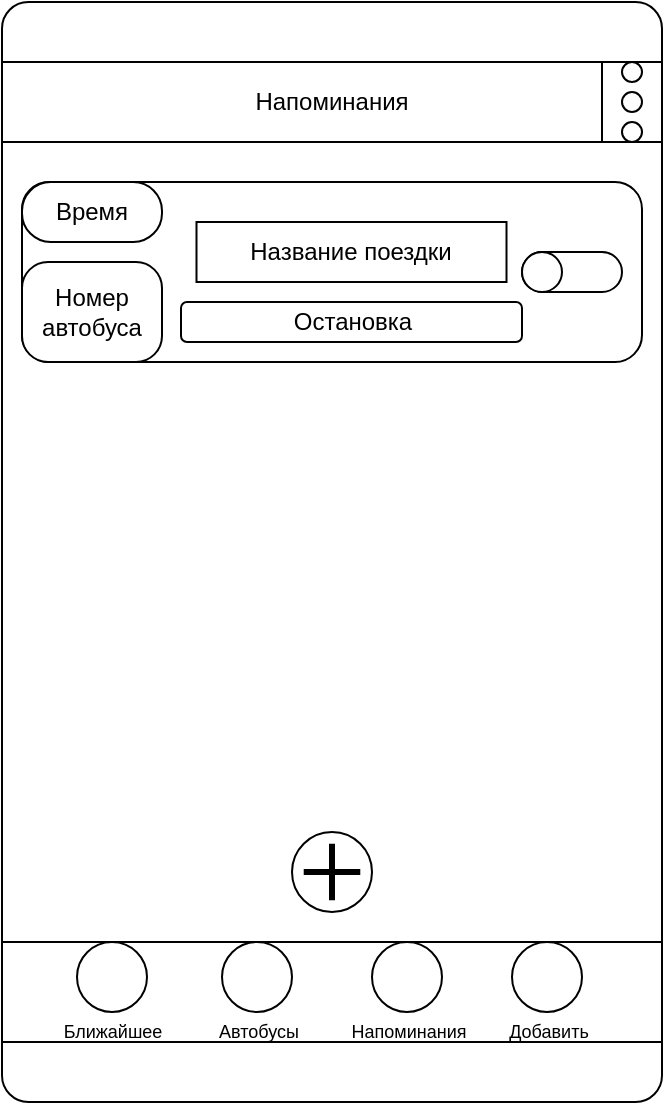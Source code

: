 <mxfile version="20.6.0"><diagram id="h0MvNykx9WNqWDkKzryS" name="Напоминания"><mxGraphModel dx="997" dy="579" grid="1" gridSize="10" guides="1" tooltips="1" connect="1" arrows="1" fold="1" page="1" pageScale="1" pageWidth="827" pageHeight="1169" math="0" shadow="0"><root><mxCell id="0"/><mxCell id="1" parent="0"/><mxCell id="N_iDdNg4ZClv5fEzShKm-1" value="" style="rounded=1;whiteSpace=wrap;html=1;arcSize=4;" vertex="1" parent="1"><mxGeometry x="230" y="10" width="330" height="550" as="geometry"/></mxCell><mxCell id="N_iDdNg4ZClv5fEzShKm-15" value="Напоминания" style="rounded=0;whiteSpace=wrap;html=1;" vertex="1" parent="1"><mxGeometry x="230" y="40" width="330" height="40" as="geometry"/></mxCell><mxCell id="N_iDdNg4ZClv5fEzShKm-18" value="" style="group" vertex="1" connectable="0" parent="1"><mxGeometry x="240" y="100" width="310" height="90" as="geometry"/></mxCell><mxCell id="N_iDdNg4ZClv5fEzShKm-2" value="" style="rounded=1;whiteSpace=wrap;html=1;" vertex="1" parent="N_iDdNg4ZClv5fEzShKm-18"><mxGeometry width="310" height="90" as="geometry"/></mxCell><mxCell id="N_iDdNg4ZClv5fEzShKm-3" value="" style="rounded=1;whiteSpace=wrap;html=1;arcSize=50;" vertex="1" parent="N_iDdNg4ZClv5fEzShKm-18"><mxGeometry x="250" y="35" width="50" height="20" as="geometry"/></mxCell><mxCell id="N_iDdNg4ZClv5fEzShKm-4" value="" style="ellipse;whiteSpace=wrap;html=1;" vertex="1" parent="N_iDdNg4ZClv5fEzShKm-18"><mxGeometry x="250" y="35" width="20" height="20" as="geometry"/></mxCell><mxCell id="N_iDdNg4ZClv5fEzShKm-6" value="Номер автобуса" style="rounded=1;whiteSpace=wrap;html=1;arcSize=26;" vertex="1" parent="N_iDdNg4ZClv5fEzShKm-18"><mxGeometry y="40" width="70" height="50" as="geometry"/></mxCell><mxCell id="N_iDdNg4ZClv5fEzShKm-9" value="Название поездки" style="rounded=0;whiteSpace=wrap;html=1;" vertex="1" parent="N_iDdNg4ZClv5fEzShKm-18"><mxGeometry x="87.25" y="20" width="155" height="30" as="geometry"/></mxCell><mxCell id="N_iDdNg4ZClv5fEzShKm-10" value="Остановка" style="rounded=1;whiteSpace=wrap;html=1;" vertex="1" parent="N_iDdNg4ZClv5fEzShKm-18"><mxGeometry x="79.5" y="60" width="170.5" height="20" as="geometry"/></mxCell><mxCell id="N_iDdNg4ZClv5fEzShKm-11" value="Время" style="rounded=1;whiteSpace=wrap;html=1;arcSize=48;" vertex="1" parent="N_iDdNg4ZClv5fEzShKm-18"><mxGeometry width="70" height="30" as="geometry"/></mxCell><mxCell id="N_iDdNg4ZClv5fEzShKm-19" value="" style="rounded=0;whiteSpace=wrap;html=1;" vertex="1" parent="1"><mxGeometry x="230" y="480" width="330" height="50" as="geometry"/></mxCell><mxCell id="N_iDdNg4ZClv5fEzShKm-20" value="" style="ellipse;whiteSpace=wrap;html=1;aspect=fixed;" vertex="1" parent="1"><mxGeometry x="375" y="425" width="40" height="40" as="geometry"/></mxCell><mxCell id="N_iDdNg4ZClv5fEzShKm-21" value="" style="shape=umlDestroy;whiteSpace=wrap;html=1;strokeWidth=3;rotation=45;" vertex="1" parent="1"><mxGeometry x="385" y="435" width="20" height="20" as="geometry"/></mxCell><mxCell id="N_iDdNg4ZClv5fEzShKm-22" value="" style="ellipse;whiteSpace=wrap;html=1;aspect=fixed;fontSize=9;" vertex="1" parent="1"><mxGeometry x="267.5" y="480" width="35" height="35" as="geometry"/></mxCell><mxCell id="N_iDdNg4ZClv5fEzShKm-23" value="" style="ellipse;whiteSpace=wrap;html=1;aspect=fixed;" vertex="1" parent="1"><mxGeometry x="340" y="480" width="35" height="35" as="geometry"/></mxCell><mxCell id="N_iDdNg4ZClv5fEzShKm-25" value="" style="ellipse;whiteSpace=wrap;html=1;aspect=fixed;" vertex="1" parent="1"><mxGeometry x="415" y="480" width="35" height="35" as="geometry"/></mxCell><mxCell id="N_iDdNg4ZClv5fEzShKm-27" value="" style="rounded=0;whiteSpace=wrap;html=1;" vertex="1" parent="1"><mxGeometry x="530" y="40" width="30" height="40" as="geometry"/></mxCell><mxCell id="N_iDdNg4ZClv5fEzShKm-28" value="" style="ellipse;whiteSpace=wrap;html=1;aspect=fixed;" vertex="1" parent="1"><mxGeometry x="540" y="40" width="10" height="10" as="geometry"/></mxCell><mxCell id="N_iDdNg4ZClv5fEzShKm-29" value="" style="ellipse;whiteSpace=wrap;html=1;aspect=fixed;" vertex="1" parent="1"><mxGeometry x="540" y="70" width="10" height="10" as="geometry"/></mxCell><mxCell id="N_iDdNg4ZClv5fEzShKm-31" value="" style="ellipse;whiteSpace=wrap;html=1;aspect=fixed;" vertex="1" parent="1"><mxGeometry x="540" y="55" width="10" height="10" as="geometry"/></mxCell><mxCell id="N_iDdNg4ZClv5fEzShKm-32" value="Напоминания" style="text;html=1;resizable=0;autosize=1;align=center;verticalAlign=middle;points=[];fillColor=none;strokeColor=none;rounded=0;fontSize=9;" vertex="1" parent="1"><mxGeometry x="392.5" y="515" width="80" height="20" as="geometry"/></mxCell><mxCell id="N_iDdNg4ZClv5fEzShKm-33" value="Автобусы" style="text;html=1;resizable=0;autosize=1;align=center;verticalAlign=middle;points=[];fillColor=none;strokeColor=none;rounded=0;fontSize=9;" vertex="1" parent="1"><mxGeometry x="327.5" y="515" width="60" height="20" as="geometry"/></mxCell><mxCell id="N_iDdNg4ZClv5fEzShKm-34" value="Ближайшее" style="text;html=1;resizable=0;autosize=1;align=center;verticalAlign=middle;points=[];fillColor=none;strokeColor=none;rounded=0;fontSize=9;" vertex="1" parent="1"><mxGeometry x="250" y="515" width="70" height="20" as="geometry"/></mxCell><mxCell id="N_iDdNg4ZClv5fEzShKm-35" value="" style="ellipse;whiteSpace=wrap;html=1;aspect=fixed;" vertex="1" parent="1"><mxGeometry x="485" y="480" width="35" height="35" as="geometry"/></mxCell><mxCell id="N_iDdNg4ZClv5fEzShKm-36" value="Добавить" style="text;html=1;resizable=0;autosize=1;align=center;verticalAlign=middle;points=[];fillColor=none;strokeColor=none;rounded=0;fontSize=9;" vertex="1" parent="1"><mxGeometry x="472.5" y="515" width="60" height="20" as="geometry"/></mxCell></root></mxGraphModel></diagram></mxfile>